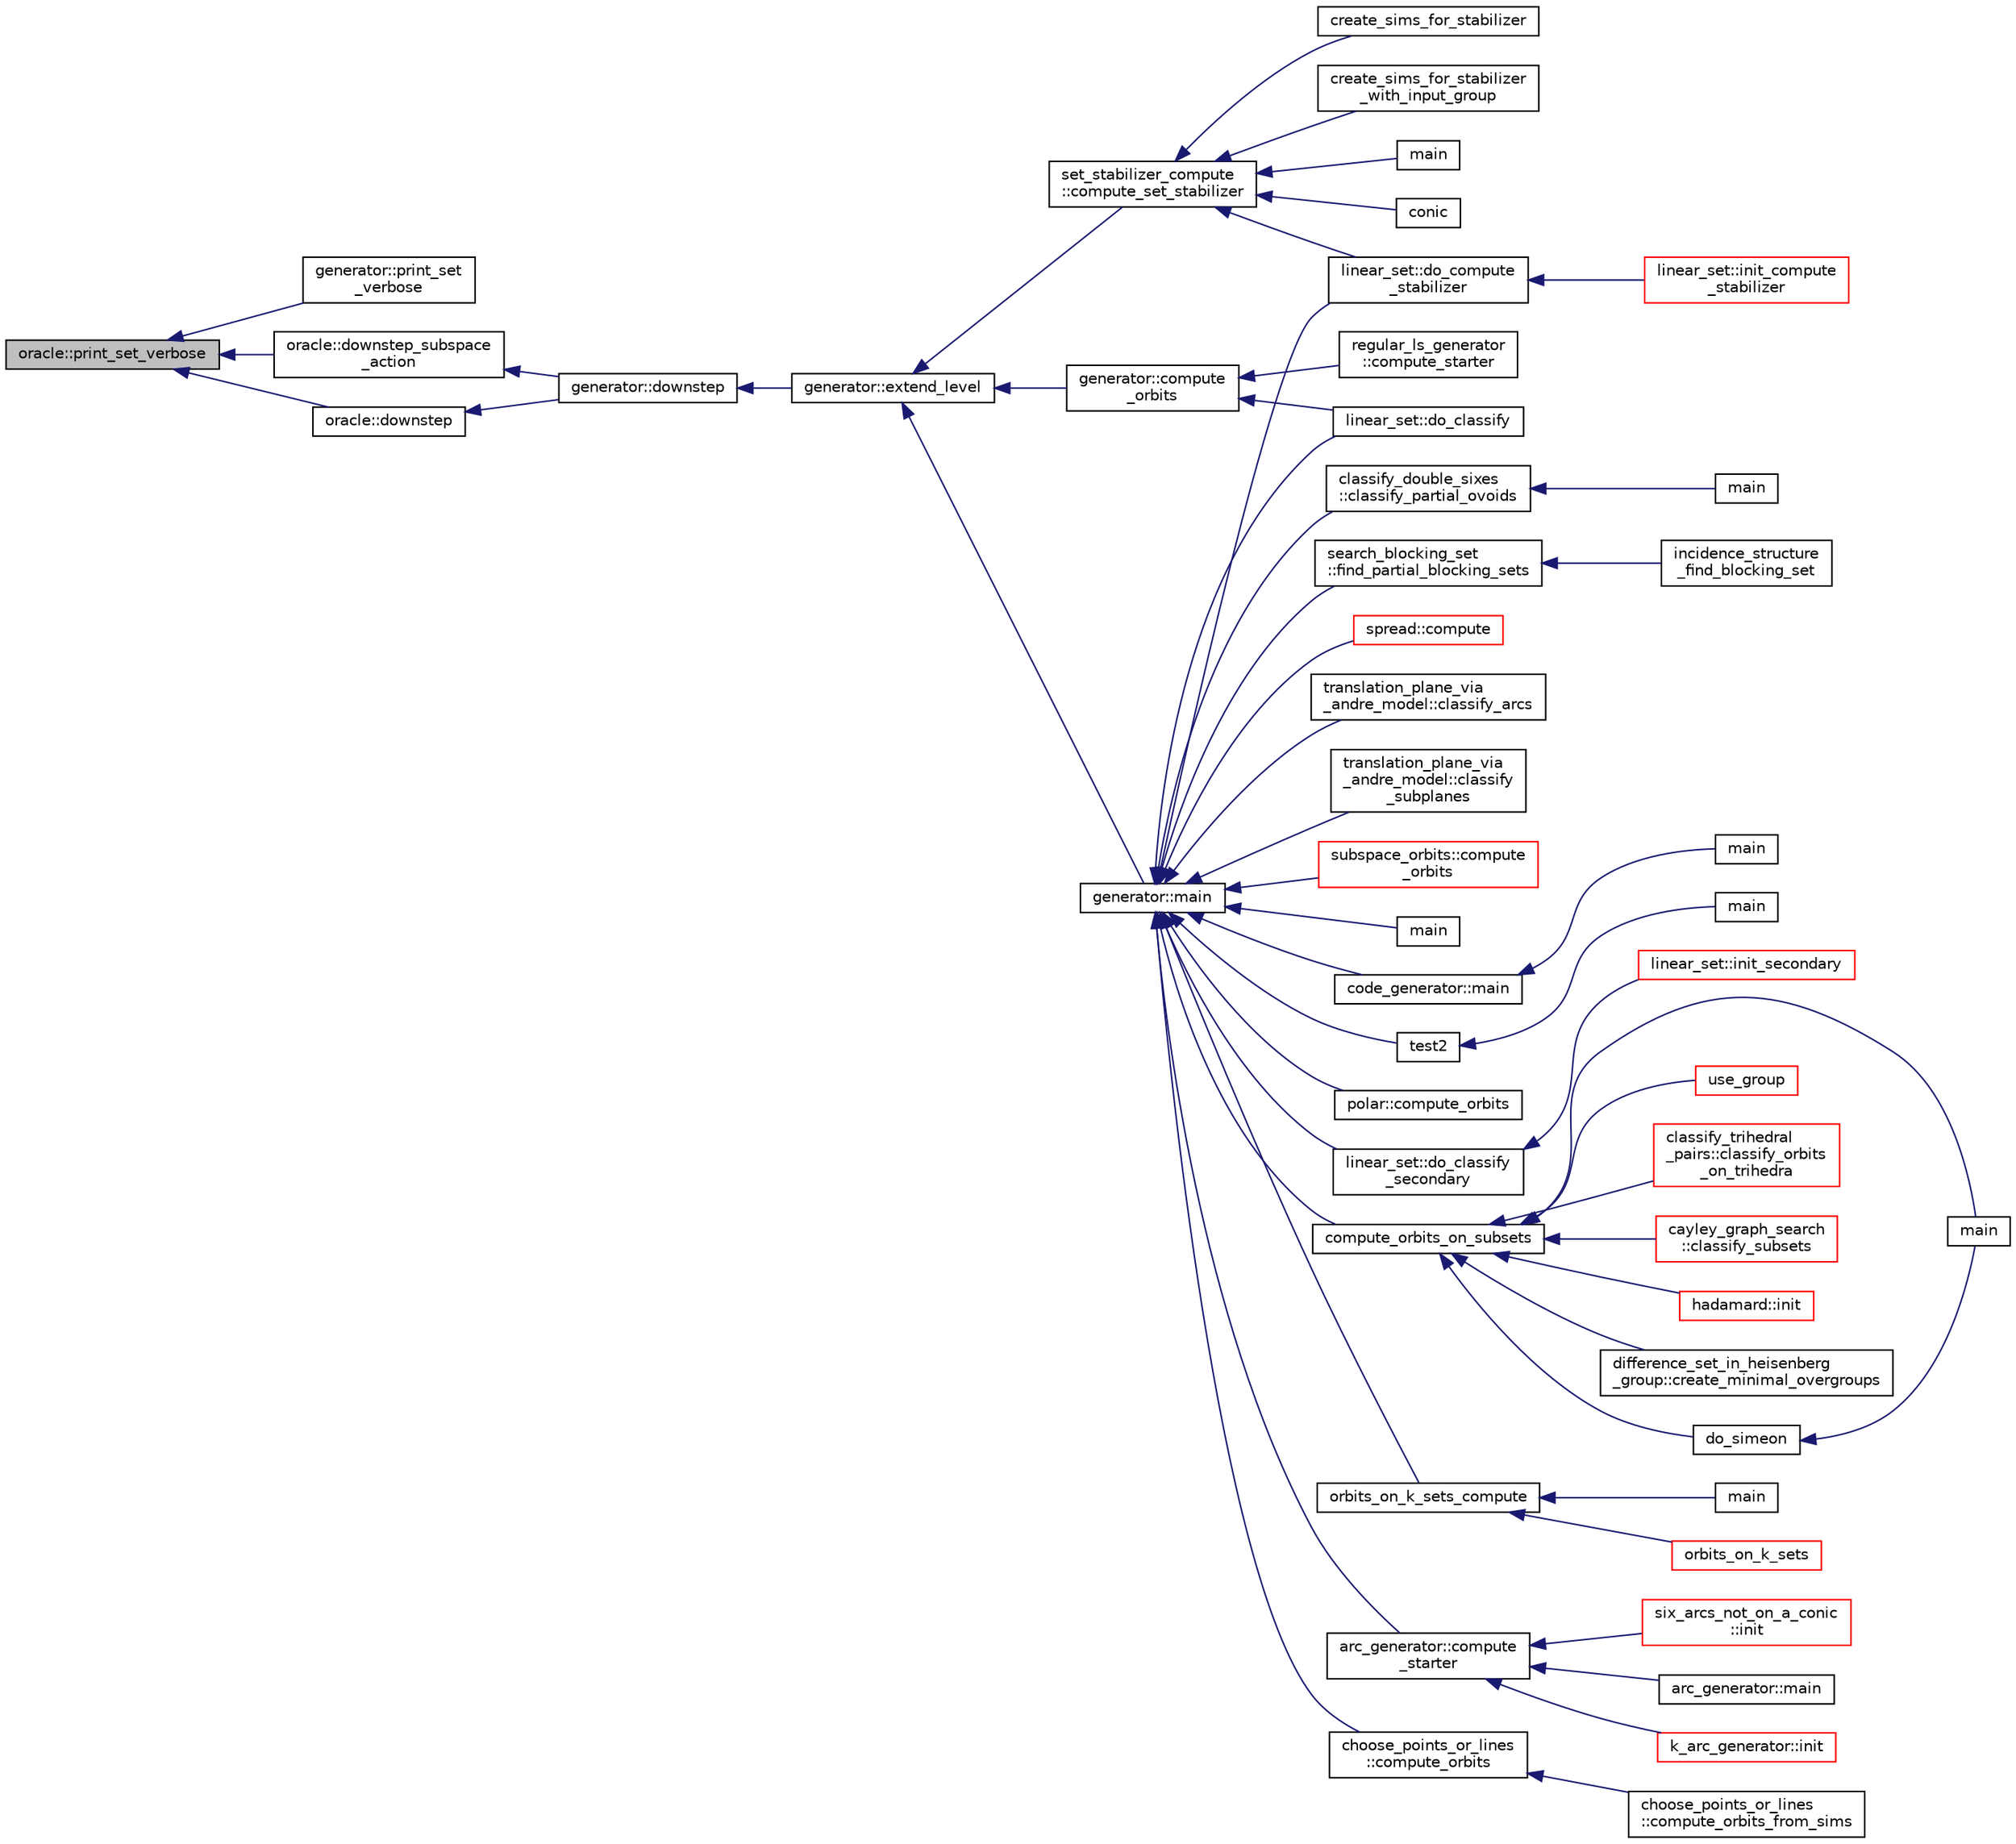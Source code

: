 digraph "oracle::print_set_verbose"
{
  edge [fontname="Helvetica",fontsize="10",labelfontname="Helvetica",labelfontsize="10"];
  node [fontname="Helvetica",fontsize="10",shape=record];
  rankdir="LR";
  Node7859 [label="oracle::print_set_verbose",height=0.2,width=0.4,color="black", fillcolor="grey75", style="filled", fontcolor="black"];
  Node7859 -> Node7860 [dir="back",color="midnightblue",fontsize="10",style="solid",fontname="Helvetica"];
  Node7860 [label="generator::print_set\l_verbose",height=0.2,width=0.4,color="black", fillcolor="white", style="filled",URL="$d7/d73/classgenerator.html#a223818691e87880f6874244e3c129f34"];
  Node7859 -> Node7861 [dir="back",color="midnightblue",fontsize="10",style="solid",fontname="Helvetica"];
  Node7861 [label="oracle::downstep",height=0.2,width=0.4,color="black", fillcolor="white", style="filled",URL="$d7/da7/classoracle.html#a4fbc6710b45e5af5c2fb5bc3aa6d3bb1"];
  Node7861 -> Node7862 [dir="back",color="midnightblue",fontsize="10",style="solid",fontname="Helvetica"];
  Node7862 [label="generator::downstep",height=0.2,width=0.4,color="black", fillcolor="white", style="filled",URL="$d7/d73/classgenerator.html#ad90bc284af0b5f5beae960a0bd7a5b43"];
  Node7862 -> Node7863 [dir="back",color="midnightblue",fontsize="10",style="solid",fontname="Helvetica"];
  Node7863 [label="generator::extend_level",height=0.2,width=0.4,color="black", fillcolor="white", style="filled",URL="$d7/d73/classgenerator.html#a91b84d80ccec0cd2136bc221c30e0f8e"];
  Node7863 -> Node7864 [dir="back",color="midnightblue",fontsize="10",style="solid",fontname="Helvetica"];
  Node7864 [label="set_stabilizer_compute\l::compute_set_stabilizer",height=0.2,width=0.4,color="black", fillcolor="white", style="filled",URL="$d8/dc6/classset__stabilizer__compute.html#ad4f92074322e98c7cd0ed5d4f8486b76"];
  Node7864 -> Node7865 [dir="back",color="midnightblue",fontsize="10",style="solid",fontname="Helvetica"];
  Node7865 [label="main",height=0.2,width=0.4,color="black", fillcolor="white", style="filled",URL="$db/d67/test__hyperoval_8_c.html#a3c04138a5bfe5d72780bb7e82a18e627"];
  Node7864 -> Node7866 [dir="back",color="midnightblue",fontsize="10",style="solid",fontname="Helvetica"];
  Node7866 [label="conic",height=0.2,width=0.4,color="black", fillcolor="white", style="filled",URL="$d4/de8/conic_8_c.html#a96def9474b981a9d5831a9b48d85d652"];
  Node7864 -> Node7867 [dir="back",color="midnightblue",fontsize="10",style="solid",fontname="Helvetica"];
  Node7867 [label="linear_set::do_compute\l_stabilizer",height=0.2,width=0.4,color="black", fillcolor="white", style="filled",URL="$dd/d86/classlinear__set.html#ae8f58ded28fb5370f4459cca42b7463b"];
  Node7867 -> Node7868 [dir="back",color="midnightblue",fontsize="10",style="solid",fontname="Helvetica"];
  Node7868 [label="linear_set::init_compute\l_stabilizer",height=0.2,width=0.4,color="red", fillcolor="white", style="filled",URL="$dd/d86/classlinear__set.html#a0cc3eaec1896fdc977b62e94623b055b"];
  Node7864 -> Node7870 [dir="back",color="midnightblue",fontsize="10",style="solid",fontname="Helvetica"];
  Node7870 [label="create_sims_for_stabilizer",height=0.2,width=0.4,color="black", fillcolor="white", style="filled",URL="$d0/d76/tl__algebra__and__number__theory_8h.html#af2c67d225072549409be710ac3cd30f8"];
  Node7864 -> Node7871 [dir="back",color="midnightblue",fontsize="10",style="solid",fontname="Helvetica"];
  Node7871 [label="create_sims_for_stabilizer\l_with_input_group",height=0.2,width=0.4,color="black", fillcolor="white", style="filled",URL="$d0/d76/tl__algebra__and__number__theory_8h.html#af5482567a8d6ba5c2fe593bf6f7f9a0f"];
  Node7863 -> Node7872 [dir="back",color="midnightblue",fontsize="10",style="solid",fontname="Helvetica"];
  Node7872 [label="generator::compute\l_orbits",height=0.2,width=0.4,color="black", fillcolor="white", style="filled",URL="$d7/d73/classgenerator.html#a23989bc20ecaaed39c4119c758367f40"];
  Node7872 -> Node7873 [dir="back",color="midnightblue",fontsize="10",style="solid",fontname="Helvetica"];
  Node7873 [label="regular_ls_generator\l::compute_starter",height=0.2,width=0.4,color="black", fillcolor="white", style="filled",URL="$d2/dd8/classregular__ls__generator.html#aa38907741058694a73194b02ceb4a53d"];
  Node7872 -> Node7874 [dir="back",color="midnightblue",fontsize="10",style="solid",fontname="Helvetica"];
  Node7874 [label="linear_set::do_classify",height=0.2,width=0.4,color="black", fillcolor="white", style="filled",URL="$dd/d86/classlinear__set.html#a3eb2dbce7fa8b71901dfc12f288ddd0c"];
  Node7863 -> Node7875 [dir="back",color="midnightblue",fontsize="10",style="solid",fontname="Helvetica"];
  Node7875 [label="generator::main",height=0.2,width=0.4,color="black", fillcolor="white", style="filled",URL="$d7/d73/classgenerator.html#a01abff8e9f231bf0d82e2e8e0061f242"];
  Node7875 -> Node7876 [dir="back",color="midnightblue",fontsize="10",style="solid",fontname="Helvetica"];
  Node7876 [label="main",height=0.2,width=0.4,color="black", fillcolor="white", style="filled",URL="$d2/d11/codes_8h.html#a217dbf8b442f20279ea00b898af96f52"];
  Node7875 -> Node7877 [dir="back",color="midnightblue",fontsize="10",style="solid",fontname="Helvetica"];
  Node7877 [label="code_generator::main",height=0.2,width=0.4,color="black", fillcolor="white", style="filled",URL="$db/d37/classcode__generator.html#ab3cf3a306e4032c2b471ac95321c599f"];
  Node7877 -> Node7878 [dir="back",color="midnightblue",fontsize="10",style="solid",fontname="Helvetica"];
  Node7878 [label="main",height=0.2,width=0.4,color="black", fillcolor="white", style="filled",URL="$d4/d4f/codes_8_c.html#a217dbf8b442f20279ea00b898af96f52"];
  Node7875 -> Node7879 [dir="back",color="midnightblue",fontsize="10",style="solid",fontname="Helvetica"];
  Node7879 [label="test2",height=0.2,width=0.4,color="black", fillcolor="white", style="filled",URL="$d9/db0/factor__space_8_c.html#a39d73a812e5fd8f1bc111e948368cb10"];
  Node7879 -> Node7880 [dir="back",color="midnightblue",fontsize="10",style="solid",fontname="Helvetica"];
  Node7880 [label="main",height=0.2,width=0.4,color="black", fillcolor="white", style="filled",URL="$d9/db0/factor__space_8_c.html#a3c04138a5bfe5d72780bb7e82a18e627"];
  Node7875 -> Node7881 [dir="back",color="midnightblue",fontsize="10",style="solid",fontname="Helvetica"];
  Node7881 [label="polar::compute_orbits",height=0.2,width=0.4,color="black", fillcolor="white", style="filled",URL="$da/d1c/classpolar.html#ac4c3c4f95d14c74ff4a3ec3f3479a1da"];
  Node7875 -> Node7874 [dir="back",color="midnightblue",fontsize="10",style="solid",fontname="Helvetica"];
  Node7875 -> Node7882 [dir="back",color="midnightblue",fontsize="10",style="solid",fontname="Helvetica"];
  Node7882 [label="linear_set::do_classify\l_secondary",height=0.2,width=0.4,color="black", fillcolor="white", style="filled",URL="$dd/d86/classlinear__set.html#a47eb7f9995f3343abd3bdfbf9a9a9162"];
  Node7882 -> Node7883 [dir="back",color="midnightblue",fontsize="10",style="solid",fontname="Helvetica"];
  Node7883 [label="linear_set::init_secondary",height=0.2,width=0.4,color="red", fillcolor="white", style="filled",URL="$dd/d86/classlinear__set.html#a7bf8cd7805559b5762921687a7c1ed97"];
  Node7875 -> Node7867 [dir="back",color="midnightblue",fontsize="10",style="solid",fontname="Helvetica"];
  Node7875 -> Node7885 [dir="back",color="midnightblue",fontsize="10",style="solid",fontname="Helvetica"];
  Node7885 [label="compute_orbits_on_subsets",height=0.2,width=0.4,color="black", fillcolor="white", style="filled",URL="$d3/d35/snakes__and__ladders__global_8_c.html#af33697aede0480110b1227f727252637"];
  Node7885 -> Node7886 [dir="back",color="midnightblue",fontsize="10",style="solid",fontname="Helvetica"];
  Node7886 [label="cayley_graph_search\l::classify_subsets",height=0.2,width=0.4,color="red", fillcolor="white", style="filled",URL="$de/dae/classcayley__graph__search.html#a4cf8a90752e018a281481ac80ad52c4b"];
  Node7885 -> Node7889 [dir="back",color="midnightblue",fontsize="10",style="solid",fontname="Helvetica"];
  Node7889 [label="hadamard::init",height=0.2,width=0.4,color="red", fillcolor="white", style="filled",URL="$d7/dbb/classhadamard.html#a16af359850b8bdd0d2a73e260d496c33"];
  Node7885 -> Node7891 [dir="back",color="midnightblue",fontsize="10",style="solid",fontname="Helvetica"];
  Node7891 [label="difference_set_in_heisenberg\l_group::create_minimal_overgroups",height=0.2,width=0.4,color="black", fillcolor="white", style="filled",URL="$de/d8a/classdifference__set__in__heisenberg__group.html#a9bde5ad5da3ebaebf98fbfd3e8110b79"];
  Node7885 -> Node7892 [dir="back",color="midnightblue",fontsize="10",style="solid",fontname="Helvetica"];
  Node7892 [label="main",height=0.2,width=0.4,color="black", fillcolor="white", style="filled",URL="$d5/d13/simeon_8_c.html#ae66f6b31b5ad750f1fe042a706a4e3d4"];
  Node7885 -> Node7893 [dir="back",color="midnightblue",fontsize="10",style="solid",fontname="Helvetica"];
  Node7893 [label="do_simeon",height=0.2,width=0.4,color="black", fillcolor="white", style="filled",URL="$d5/d13/simeon_8_c.html#a36cf3f9cb484fa44da7a7dfcbe9385d0"];
  Node7893 -> Node7892 [dir="back",color="midnightblue",fontsize="10",style="solid",fontname="Helvetica"];
  Node7885 -> Node7894 [dir="back",color="midnightblue",fontsize="10",style="solid",fontname="Helvetica"];
  Node7894 [label="use_group",height=0.2,width=0.4,color="red", fillcolor="white", style="filled",URL="$d9/d9f/all__cliques_8_c.html#aba62531e97173264c39afe2c7857af31"];
  Node7885 -> Node7896 [dir="back",color="midnightblue",fontsize="10",style="solid",fontname="Helvetica"];
  Node7896 [label="classify_trihedral\l_pairs::classify_orbits\l_on_trihedra",height=0.2,width=0.4,color="red", fillcolor="white", style="filled",URL="$d1/d21/classclassify__trihedral__pairs.html#a99625621bfba4bb65b3d60304b306539"];
  Node7875 -> Node7903 [dir="back",color="midnightblue",fontsize="10",style="solid",fontname="Helvetica"];
  Node7903 [label="orbits_on_k_sets_compute",height=0.2,width=0.4,color="black", fillcolor="white", style="filled",URL="$d3/d35/snakes__and__ladders__global_8_c.html#a96743526b15703539d544499276aaa71"];
  Node7903 -> Node7904 [dir="back",color="midnightblue",fontsize="10",style="solid",fontname="Helvetica"];
  Node7904 [label="main",height=0.2,width=0.4,color="black", fillcolor="white", style="filled",URL="$d9/d5f/example__fano__plane_8_c.html#ae66f6b31b5ad750f1fe042a706a4e3d4"];
  Node7903 -> Node7905 [dir="back",color="midnightblue",fontsize="10",style="solid",fontname="Helvetica"];
  Node7905 [label="orbits_on_k_sets",height=0.2,width=0.4,color="red", fillcolor="white", style="filled",URL="$d3/d35/snakes__and__ladders__global_8_c.html#afe3d79116aa8b4d1a93d444a3a979b6e"];
  Node7875 -> Node7914 [dir="back",color="midnightblue",fontsize="10",style="solid",fontname="Helvetica"];
  Node7914 [label="arc_generator::compute\l_starter",height=0.2,width=0.4,color="black", fillcolor="white", style="filled",URL="$d4/d21/classarc__generator.html#aad1dcec3a1c302e743d574bd1ac857d9"];
  Node7914 -> Node7913 [dir="back",color="midnightblue",fontsize="10",style="solid",fontname="Helvetica"];
  Node7913 [label="arc_generator::main",height=0.2,width=0.4,color="black", fillcolor="white", style="filled",URL="$d4/d21/classarc__generator.html#ad80140b51b165dad1fe6ab232be7829a"];
  Node7914 -> Node7915 [dir="back",color="midnightblue",fontsize="10",style="solid",fontname="Helvetica"];
  Node7915 [label="k_arc_generator::init",height=0.2,width=0.4,color="red", fillcolor="white", style="filled",URL="$d6/dd8/classk__arc__generator.html#a6036d9f52ede9f8ca681505626b5361d"];
  Node7914 -> Node7917 [dir="back",color="midnightblue",fontsize="10",style="solid",fontname="Helvetica"];
  Node7917 [label="six_arcs_not_on_a_conic\l::init",height=0.2,width=0.4,color="red", fillcolor="white", style="filled",URL="$d8/de6/classsix__arcs__not__on__a__conic.html#a7a4d5cf8a098488729934cfa8a70944a"];
  Node7875 -> Node7919 [dir="back",color="midnightblue",fontsize="10",style="solid",fontname="Helvetica"];
  Node7919 [label="choose_points_or_lines\l::compute_orbits",height=0.2,width=0.4,color="black", fillcolor="white", style="filled",URL="$d6/d75/classchoose__points__or__lines.html#adc353e2d41dc8a39563322c8cdd85f61"];
  Node7919 -> Node7920 [dir="back",color="midnightblue",fontsize="10",style="solid",fontname="Helvetica"];
  Node7920 [label="choose_points_or_lines\l::compute_orbits_from_sims",height=0.2,width=0.4,color="black", fillcolor="white", style="filled",URL="$d6/d75/classchoose__points__or__lines.html#a4fcac2dadf459d7c75187a00a4bd64aa"];
  Node7875 -> Node7921 [dir="back",color="midnightblue",fontsize="10",style="solid",fontname="Helvetica"];
  Node7921 [label="classify_double_sixes\l::classify_partial_ovoids",height=0.2,width=0.4,color="black", fillcolor="white", style="filled",URL="$dd/d23/classclassify__double__sixes.html#a2253fca143a0e8a3e39655eb05668ae9"];
  Node7921 -> Node7922 [dir="back",color="midnightblue",fontsize="10",style="solid",fontname="Helvetica"];
  Node7922 [label="main",height=0.2,width=0.4,color="black", fillcolor="white", style="filled",URL="$df/df8/surface__classify_8_c.html#a217dbf8b442f20279ea00b898af96f52"];
  Node7875 -> Node7923 [dir="back",color="midnightblue",fontsize="10",style="solid",fontname="Helvetica"];
  Node7923 [label="search_blocking_set\l::find_partial_blocking_sets",height=0.2,width=0.4,color="black", fillcolor="white", style="filled",URL="$dc/d36/classsearch__blocking__set.html#ad3fdb3d356db75a02c406bc9d4e9e9b6"];
  Node7923 -> Node7924 [dir="back",color="midnightblue",fontsize="10",style="solid",fontname="Helvetica"];
  Node7924 [label="incidence_structure\l_find_blocking_set",height=0.2,width=0.4,color="black", fillcolor="white", style="filled",URL="$df/d74/tl__geometry_8h.html#a8e3d42d0018f8a804b9686b1c4951186"];
  Node7875 -> Node7925 [dir="back",color="midnightblue",fontsize="10",style="solid",fontname="Helvetica"];
  Node7925 [label="spread::compute",height=0.2,width=0.4,color="red", fillcolor="white", style="filled",URL="$da/dc1/classspread.html#a9674466d3e03b8dad79882299c638a21"];
  Node7875 -> Node7927 [dir="back",color="midnightblue",fontsize="10",style="solid",fontname="Helvetica"];
  Node7927 [label="translation_plane_via\l_andre_model::classify_arcs",height=0.2,width=0.4,color="black", fillcolor="white", style="filled",URL="$d1/dcc/classtranslation__plane__via__andre__model.html#ac8f002e812a8b152d41e806688601c5e"];
  Node7875 -> Node7928 [dir="back",color="midnightblue",fontsize="10",style="solid",fontname="Helvetica"];
  Node7928 [label="translation_plane_via\l_andre_model::classify\l_subplanes",height=0.2,width=0.4,color="black", fillcolor="white", style="filled",URL="$d1/dcc/classtranslation__plane__via__andre__model.html#a794fefa95f0a7f7b887133375988ee55"];
  Node7875 -> Node7929 [dir="back",color="midnightblue",fontsize="10",style="solid",fontname="Helvetica"];
  Node7929 [label="subspace_orbits::compute\l_orbits",height=0.2,width=0.4,color="red", fillcolor="white", style="filled",URL="$d2/d9f/classsubspace__orbits.html#a2778f8d49cde1675de1ef6acfe180b63"];
  Node7859 -> Node7931 [dir="back",color="midnightblue",fontsize="10",style="solid",fontname="Helvetica"];
  Node7931 [label="oracle::downstep_subspace\l_action",height=0.2,width=0.4,color="black", fillcolor="white", style="filled",URL="$d7/da7/classoracle.html#a26f568b84b1ca2c24f619278ac88c407"];
  Node7931 -> Node7862 [dir="back",color="midnightblue",fontsize="10",style="solid",fontname="Helvetica"];
}
